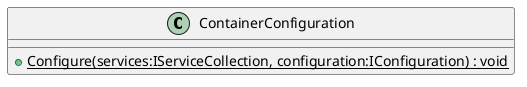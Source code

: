 @startuml
class ContainerConfiguration {
    + {static} Configure(services:IServiceCollection, configuration:IConfiguration) : void
}
@enduml
